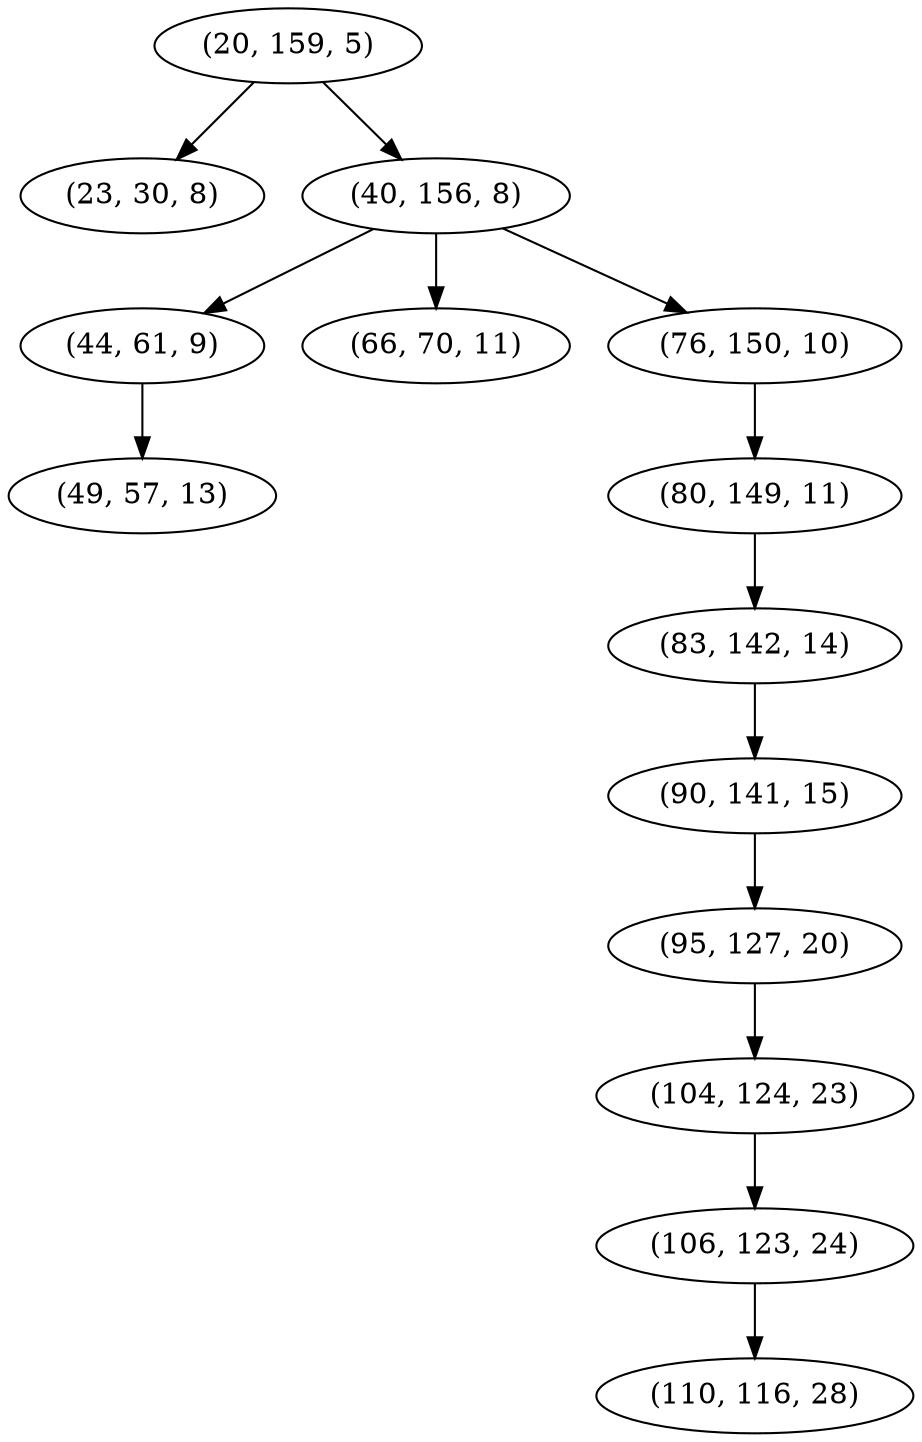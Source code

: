 digraph tree {
    "(20, 159, 5)";
    "(23, 30, 8)";
    "(40, 156, 8)";
    "(44, 61, 9)";
    "(49, 57, 13)";
    "(66, 70, 11)";
    "(76, 150, 10)";
    "(80, 149, 11)";
    "(83, 142, 14)";
    "(90, 141, 15)";
    "(95, 127, 20)";
    "(104, 124, 23)";
    "(106, 123, 24)";
    "(110, 116, 28)";
    "(20, 159, 5)" -> "(23, 30, 8)";
    "(20, 159, 5)" -> "(40, 156, 8)";
    "(40, 156, 8)" -> "(44, 61, 9)";
    "(40, 156, 8)" -> "(66, 70, 11)";
    "(40, 156, 8)" -> "(76, 150, 10)";
    "(44, 61, 9)" -> "(49, 57, 13)";
    "(76, 150, 10)" -> "(80, 149, 11)";
    "(80, 149, 11)" -> "(83, 142, 14)";
    "(83, 142, 14)" -> "(90, 141, 15)";
    "(90, 141, 15)" -> "(95, 127, 20)";
    "(95, 127, 20)" -> "(104, 124, 23)";
    "(104, 124, 23)" -> "(106, 123, 24)";
    "(106, 123, 24)" -> "(110, 116, 28)";
}

